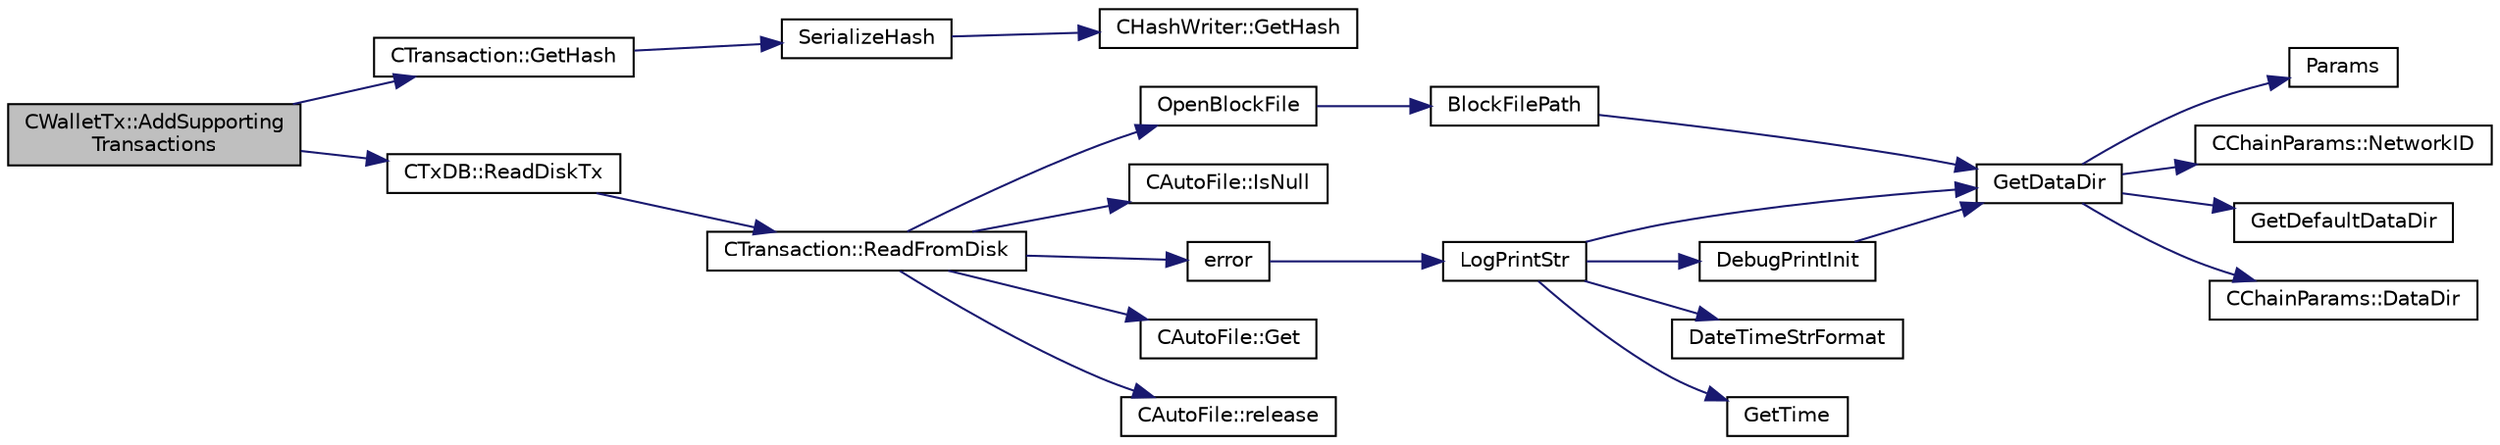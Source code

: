 digraph "CWalletTx::AddSupportingTransactions"
{
  edge [fontname="Helvetica",fontsize="10",labelfontname="Helvetica",labelfontsize="10"];
  node [fontname="Helvetica",fontsize="10",shape=record];
  rankdir="LR";
  Node160 [label="CWalletTx::AddSupporting\lTransactions",height=0.2,width=0.4,color="black", fillcolor="grey75", style="filled", fontcolor="black"];
  Node160 -> Node161 [color="midnightblue",fontsize="10",style="solid",fontname="Helvetica"];
  Node161 [label="CTransaction::GetHash",height=0.2,width=0.4,color="black", fillcolor="white", style="filled",URL="$df/d43/class_c_transaction.html#a0b46d80e82ca324e82c2ce3fc1492bfa"];
  Node161 -> Node162 [color="midnightblue",fontsize="10",style="solid",fontname="Helvetica"];
  Node162 [label="SerializeHash",height=0.2,width=0.4,color="black", fillcolor="white", style="filled",URL="$db/dfb/hash_8h.html#a6de694e43f17c62025c6883965b65e63"];
  Node162 -> Node163 [color="midnightblue",fontsize="10",style="solid",fontname="Helvetica"];
  Node163 [label="CHashWriter::GetHash",height=0.2,width=0.4,color="black", fillcolor="white", style="filled",URL="$d2/def/class_c_hash_writer.html#ae94a937211502eabf19477630090093a"];
  Node160 -> Node164 [color="midnightblue",fontsize="10",style="solid",fontname="Helvetica"];
  Node164 [label="CTxDB::ReadDiskTx",height=0.2,width=0.4,color="black", fillcolor="white", style="filled",URL="$d9/d8d/class_c_tx_d_b.html#a32d0e546eee99724776352dd4bf0ae79"];
  Node164 -> Node165 [color="midnightblue",fontsize="10",style="solid",fontname="Helvetica"];
  Node165 [label="CTransaction::ReadFromDisk",height=0.2,width=0.4,color="black", fillcolor="white", style="filled",URL="$df/d43/class_c_transaction.html#ad9d526afecbd816c385343f60c5352fd"];
  Node165 -> Node166 [color="midnightblue",fontsize="10",style="solid",fontname="Helvetica"];
  Node166 [label="OpenBlockFile",height=0.2,width=0.4,color="black", fillcolor="white", style="filled",URL="$d4/dbf/main_8h.html#acaa494f20aefb99c5f5f9022a97d0040"];
  Node166 -> Node167 [color="midnightblue",fontsize="10",style="solid",fontname="Helvetica"];
  Node167 [label="BlockFilePath",height=0.2,width=0.4,color="black", fillcolor="white", style="filled",URL="$df/d0a/main_8cpp.html#ac8bea30995cabddbc181f7c3b81340f0"];
  Node167 -> Node168 [color="midnightblue",fontsize="10",style="solid",fontname="Helvetica"];
  Node168 [label="GetDataDir",height=0.2,width=0.4,color="black", fillcolor="white", style="filled",URL="$df/d2d/util_8cpp.html#ab83866a054745d4b30a3948a1b44beba"];
  Node168 -> Node169 [color="midnightblue",fontsize="10",style="solid",fontname="Helvetica"];
  Node169 [label="Params",height=0.2,width=0.4,color="black", fillcolor="white", style="filled",URL="$df/dbf/chainparams_8cpp.html#ace5c5b706d71a324a417dd2db394fd4a",tooltip="Return the currently selected parameters. "];
  Node168 -> Node170 [color="midnightblue",fontsize="10",style="solid",fontname="Helvetica"];
  Node170 [label="CChainParams::NetworkID",height=0.2,width=0.4,color="black", fillcolor="white", style="filled",URL="$d1/d4f/class_c_chain_params.html#a90dc493ec0c0325c98c3ac06eb99862b"];
  Node168 -> Node171 [color="midnightblue",fontsize="10",style="solid",fontname="Helvetica"];
  Node171 [label="GetDefaultDataDir",height=0.2,width=0.4,color="black", fillcolor="white", style="filled",URL="$df/d2d/util_8cpp.html#ab272995de020a3bcbf743be630e485c6"];
  Node168 -> Node172 [color="midnightblue",fontsize="10",style="solid",fontname="Helvetica"];
  Node172 [label="CChainParams::DataDir",height=0.2,width=0.4,color="black", fillcolor="white", style="filled",URL="$d1/d4f/class_c_chain_params.html#a959488b5d8e6fe62857940b831d73a78"];
  Node165 -> Node173 [color="midnightblue",fontsize="10",style="solid",fontname="Helvetica"];
  Node173 [label="CAutoFile::IsNull",height=0.2,width=0.4,color="black", fillcolor="white", style="filled",URL="$df/dc9/class_c_auto_file.html#a7fd47268b6d85a89acafdb73559f8e78",tooltip="Return true if the wrapped FILE* is NULL, false otherwise. "];
  Node165 -> Node174 [color="midnightblue",fontsize="10",style="solid",fontname="Helvetica"];
  Node174 [label="error",height=0.2,width=0.4,color="black", fillcolor="white", style="filled",URL="$d8/d3c/util_8h.html#af8985880cf4ef26df0a5aa2ffcb76662"];
  Node174 -> Node175 [color="midnightblue",fontsize="10",style="solid",fontname="Helvetica"];
  Node175 [label="LogPrintStr",height=0.2,width=0.4,color="black", fillcolor="white", style="filled",URL="$d8/d3c/util_8h.html#afd4c3002b2797c0560adddb6af3ca1da"];
  Node175 -> Node176 [color="midnightblue",fontsize="10",style="solid",fontname="Helvetica"];
  Node176 [label="DebugPrintInit",height=0.2,width=0.4,color="black", fillcolor="white", style="filled",URL="$df/d2d/util_8cpp.html#a751ff5f21d880737811136b5e0bcea12"];
  Node176 -> Node168 [color="midnightblue",fontsize="10",style="solid",fontname="Helvetica"];
  Node175 -> Node168 [color="midnightblue",fontsize="10",style="solid",fontname="Helvetica"];
  Node175 -> Node177 [color="midnightblue",fontsize="10",style="solid",fontname="Helvetica"];
  Node177 [label="DateTimeStrFormat",height=0.2,width=0.4,color="black", fillcolor="white", style="filled",URL="$df/d2d/util_8cpp.html#a749bc6776c8ec72d7c5e4dea56aee415"];
  Node175 -> Node178 [color="midnightblue",fontsize="10",style="solid",fontname="Helvetica"];
  Node178 [label="GetTime",height=0.2,width=0.4,color="black", fillcolor="white", style="filled",URL="$df/d2d/util_8cpp.html#a46fac5fba8ba905b5f9acb364f5d8c6f"];
  Node165 -> Node179 [color="midnightblue",fontsize="10",style="solid",fontname="Helvetica"];
  Node179 [label="CAutoFile::Get",height=0.2,width=0.4,color="black", fillcolor="white", style="filled",URL="$df/dc9/class_c_auto_file.html#a2c1ad2d25562fea82a54bdef2793a0dd",tooltip="Get wrapped FILE* without transfer of ownership. "];
  Node165 -> Node180 [color="midnightblue",fontsize="10",style="solid",fontname="Helvetica"];
  Node180 [label="CAutoFile::release",height=0.2,width=0.4,color="black", fillcolor="white", style="filled",URL="$df/dc9/class_c_auto_file.html#a25b51d94dc85c4140da0b15494ac9f8a",tooltip="Get wrapped FILE* with transfer of ownership. "];
}
